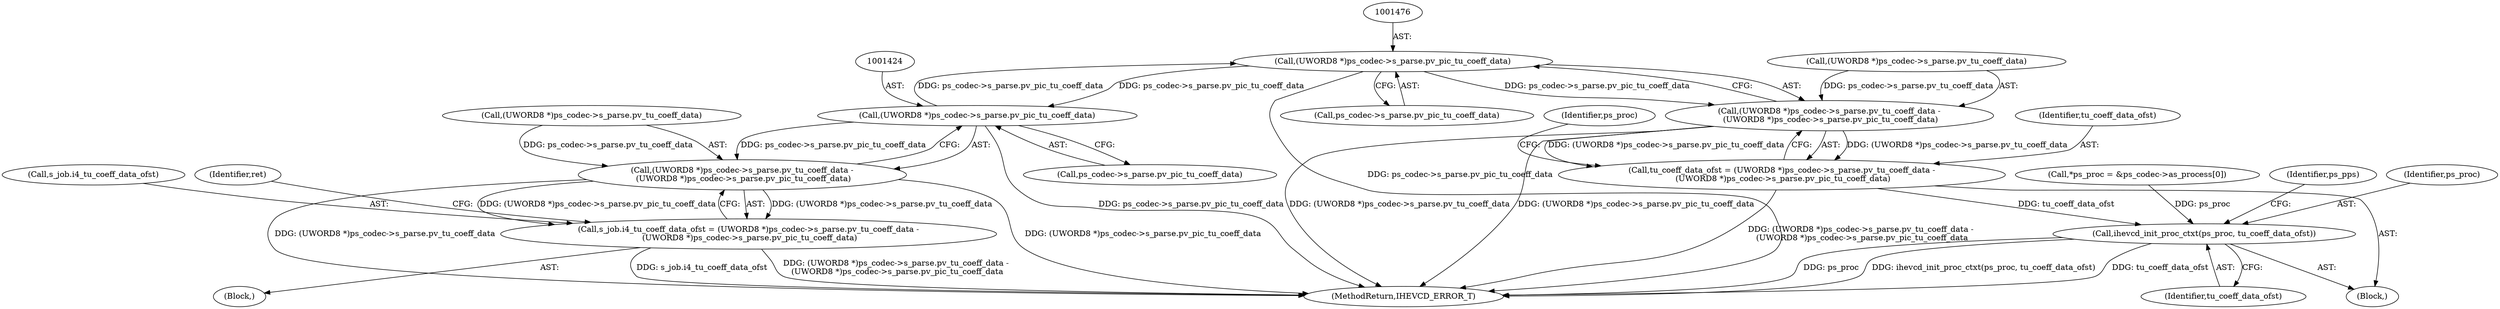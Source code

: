digraph "0_Android_2b9fb0c2074d370a254b35e2489de2d94943578d@pointer" {
"1001475" [label="(Call,(UWORD8 *)ps_codec->s_parse.pv_pic_tu_coeff_data)"];
"1001423" [label="(Call,(UWORD8 *)ps_codec->s_parse.pv_pic_tu_coeff_data)"];
"1001475" [label="(Call,(UWORD8 *)ps_codec->s_parse.pv_pic_tu_coeff_data)"];
"1001415" [label="(Call,(UWORD8 *)ps_codec->s_parse.pv_tu_coeff_data -\n (UWORD8 *)ps_codec->s_parse.pv_pic_tu_coeff_data)"];
"1001411" [label="(Call,s_job.i4_tu_coeff_data_ofst = (UWORD8 *)ps_codec->s_parse.pv_tu_coeff_data -\n (UWORD8 *)ps_codec->s_parse.pv_pic_tu_coeff_data)"];
"1001467" [label="(Call,(UWORD8 *)ps_codec->s_parse.pv_tu_coeff_data -\n (UWORD8 *)ps_codec->s_parse.pv_pic_tu_coeff_data)"];
"1001465" [label="(Call,tu_coeff_data_ofst = (UWORD8 *)ps_codec->s_parse.pv_tu_coeff_data -\n (UWORD8 *)ps_codec->s_parse.pv_pic_tu_coeff_data)"];
"1001516" [label="(Call,ihevcd_init_proc_ctxt(ps_proc, tu_coeff_data_ofst))"];
"1001475" [label="(Call,(UWORD8 *)ps_codec->s_parse.pv_pic_tu_coeff_data)"];
"1001454" [label="(Block,)"];
"1001416" [label="(Call,(UWORD8 *)ps_codec->s_parse.pv_tu_coeff_data)"];
"1001431" [label="(Identifier,ret)"];
"1001516" [label="(Call,ihevcd_init_proc_ctxt(ps_proc, tu_coeff_data_ofst))"];
"1001466" [label="(Identifier,tu_coeff_data_ofst)"];
"1001456" [label="(Call,*ps_proc = &ps_codec->as_process[0])"];
"1001484" [label="(Identifier,ps_proc)"];
"1001415" [label="(Call,(UWORD8 *)ps_codec->s_parse.pv_tu_coeff_data -\n (UWORD8 *)ps_codec->s_parse.pv_pic_tu_coeff_data)"];
"1001518" [label="(Identifier,tu_coeff_data_ofst)"];
"1001521" [label="(Identifier,ps_pps)"];
"1001423" [label="(Call,(UWORD8 *)ps_codec->s_parse.pv_pic_tu_coeff_data)"];
"1001361" [label="(Block,)"];
"1001467" [label="(Call,(UWORD8 *)ps_codec->s_parse.pv_tu_coeff_data -\n (UWORD8 *)ps_codec->s_parse.pv_pic_tu_coeff_data)"];
"1004845" [label="(MethodReturn,IHEVCD_ERROR_T)"];
"1001468" [label="(Call,(UWORD8 *)ps_codec->s_parse.pv_tu_coeff_data)"];
"1001425" [label="(Call,ps_codec->s_parse.pv_pic_tu_coeff_data)"];
"1001465" [label="(Call,tu_coeff_data_ofst = (UWORD8 *)ps_codec->s_parse.pv_tu_coeff_data -\n (UWORD8 *)ps_codec->s_parse.pv_pic_tu_coeff_data)"];
"1001517" [label="(Identifier,ps_proc)"];
"1001411" [label="(Call,s_job.i4_tu_coeff_data_ofst = (UWORD8 *)ps_codec->s_parse.pv_tu_coeff_data -\n (UWORD8 *)ps_codec->s_parse.pv_pic_tu_coeff_data)"];
"1001477" [label="(Call,ps_codec->s_parse.pv_pic_tu_coeff_data)"];
"1001412" [label="(Call,s_job.i4_tu_coeff_data_ofst)"];
"1001475" -> "1001467"  [label="AST: "];
"1001475" -> "1001477"  [label="CFG: "];
"1001476" -> "1001475"  [label="AST: "];
"1001477" -> "1001475"  [label="AST: "];
"1001467" -> "1001475"  [label="CFG: "];
"1001475" -> "1004845"  [label="DDG: ps_codec->s_parse.pv_pic_tu_coeff_data"];
"1001475" -> "1001423"  [label="DDG: ps_codec->s_parse.pv_pic_tu_coeff_data"];
"1001475" -> "1001467"  [label="DDG: ps_codec->s_parse.pv_pic_tu_coeff_data"];
"1001423" -> "1001475"  [label="DDG: ps_codec->s_parse.pv_pic_tu_coeff_data"];
"1001423" -> "1001415"  [label="AST: "];
"1001423" -> "1001425"  [label="CFG: "];
"1001424" -> "1001423"  [label="AST: "];
"1001425" -> "1001423"  [label="AST: "];
"1001415" -> "1001423"  [label="CFG: "];
"1001423" -> "1004845"  [label="DDG: ps_codec->s_parse.pv_pic_tu_coeff_data"];
"1001423" -> "1001415"  [label="DDG: ps_codec->s_parse.pv_pic_tu_coeff_data"];
"1001415" -> "1001411"  [label="AST: "];
"1001416" -> "1001415"  [label="AST: "];
"1001411" -> "1001415"  [label="CFG: "];
"1001415" -> "1004845"  [label="DDG: (UWORD8 *)ps_codec->s_parse.pv_pic_tu_coeff_data"];
"1001415" -> "1004845"  [label="DDG: (UWORD8 *)ps_codec->s_parse.pv_tu_coeff_data"];
"1001415" -> "1001411"  [label="DDG: (UWORD8 *)ps_codec->s_parse.pv_tu_coeff_data"];
"1001415" -> "1001411"  [label="DDG: (UWORD8 *)ps_codec->s_parse.pv_pic_tu_coeff_data"];
"1001416" -> "1001415"  [label="DDG: ps_codec->s_parse.pv_tu_coeff_data"];
"1001411" -> "1001361"  [label="AST: "];
"1001412" -> "1001411"  [label="AST: "];
"1001431" -> "1001411"  [label="CFG: "];
"1001411" -> "1004845"  [label="DDG: (UWORD8 *)ps_codec->s_parse.pv_tu_coeff_data -\n (UWORD8 *)ps_codec->s_parse.pv_pic_tu_coeff_data"];
"1001411" -> "1004845"  [label="DDG: s_job.i4_tu_coeff_data_ofst"];
"1001467" -> "1001465"  [label="AST: "];
"1001468" -> "1001467"  [label="AST: "];
"1001465" -> "1001467"  [label="CFG: "];
"1001467" -> "1004845"  [label="DDG: (UWORD8 *)ps_codec->s_parse.pv_pic_tu_coeff_data"];
"1001467" -> "1004845"  [label="DDG: (UWORD8 *)ps_codec->s_parse.pv_tu_coeff_data"];
"1001467" -> "1001465"  [label="DDG: (UWORD8 *)ps_codec->s_parse.pv_tu_coeff_data"];
"1001467" -> "1001465"  [label="DDG: (UWORD8 *)ps_codec->s_parse.pv_pic_tu_coeff_data"];
"1001468" -> "1001467"  [label="DDG: ps_codec->s_parse.pv_tu_coeff_data"];
"1001465" -> "1001454"  [label="AST: "];
"1001466" -> "1001465"  [label="AST: "];
"1001484" -> "1001465"  [label="CFG: "];
"1001465" -> "1004845"  [label="DDG: (UWORD8 *)ps_codec->s_parse.pv_tu_coeff_data -\n (UWORD8 *)ps_codec->s_parse.pv_pic_tu_coeff_data"];
"1001465" -> "1001516"  [label="DDG: tu_coeff_data_ofst"];
"1001516" -> "1001454"  [label="AST: "];
"1001516" -> "1001518"  [label="CFG: "];
"1001517" -> "1001516"  [label="AST: "];
"1001518" -> "1001516"  [label="AST: "];
"1001521" -> "1001516"  [label="CFG: "];
"1001516" -> "1004845"  [label="DDG: ps_proc"];
"1001516" -> "1004845"  [label="DDG: ihevcd_init_proc_ctxt(ps_proc, tu_coeff_data_ofst)"];
"1001516" -> "1004845"  [label="DDG: tu_coeff_data_ofst"];
"1001456" -> "1001516"  [label="DDG: ps_proc"];
}
